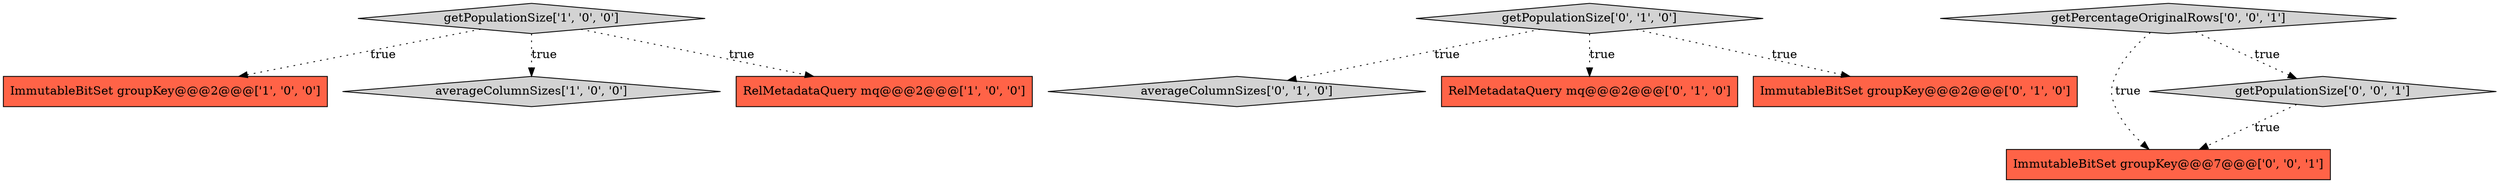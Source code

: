 digraph {
2 [style = filled, label = "ImmutableBitSet groupKey@@@2@@@['1', '0', '0']", fillcolor = tomato, shape = box image = "AAA0AAABBB1BBB"];
0 [style = filled, label = "getPopulationSize['1', '0', '0']", fillcolor = lightgray, shape = diamond image = "AAA0AAABBB1BBB"];
3 [style = filled, label = "averageColumnSizes['1', '0', '0']", fillcolor = lightgray, shape = diamond image = "AAA0AAABBB1BBB"];
4 [style = filled, label = "getPopulationSize['0', '1', '0']", fillcolor = lightgray, shape = diamond image = "AAA0AAABBB2BBB"];
6 [style = filled, label = "averageColumnSizes['0', '1', '0']", fillcolor = lightgray, shape = diamond image = "AAA0AAABBB2BBB"];
8 [style = filled, label = "ImmutableBitSet groupKey@@@7@@@['0', '0', '1']", fillcolor = tomato, shape = box image = "AAA0AAABBB3BBB"];
10 [style = filled, label = "getPopulationSize['0', '0', '1']", fillcolor = lightgray, shape = diamond image = "AAA0AAABBB3BBB"];
7 [style = filled, label = "RelMetadataQuery mq@@@2@@@['0', '1', '0']", fillcolor = tomato, shape = box image = "AAA0AAABBB2BBB"];
5 [style = filled, label = "ImmutableBitSet groupKey@@@2@@@['0', '1', '0']", fillcolor = tomato, shape = box image = "AAA0AAABBB2BBB"];
9 [style = filled, label = "getPercentageOriginalRows['0', '0', '1']", fillcolor = lightgray, shape = diamond image = "AAA0AAABBB3BBB"];
1 [style = filled, label = "RelMetadataQuery mq@@@2@@@['1', '0', '0']", fillcolor = tomato, shape = box image = "AAA0AAABBB1BBB"];
0->2 [style = dotted, label="true"];
4->5 [style = dotted, label="true"];
0->3 [style = dotted, label="true"];
9->8 [style = dotted, label="true"];
0->1 [style = dotted, label="true"];
4->6 [style = dotted, label="true"];
10->8 [style = dotted, label="true"];
9->10 [style = dotted, label="true"];
4->7 [style = dotted, label="true"];
}
